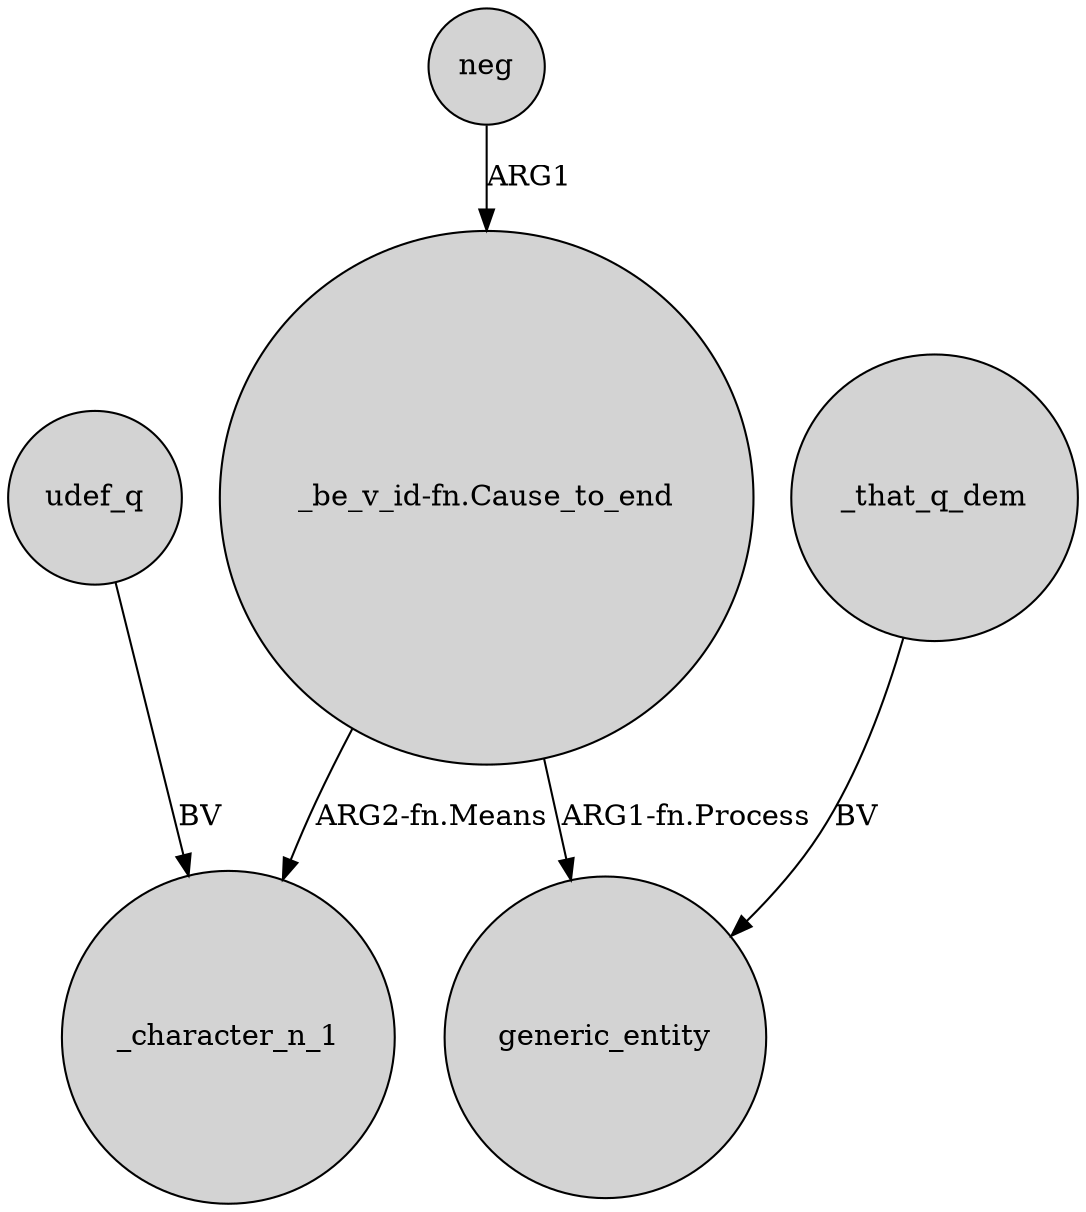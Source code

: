 digraph {
	node [shape=circle style=filled]
	"_be_v_id-fn.Cause_to_end" -> _character_n_1 [label="ARG2-fn.Means"]
	udef_q -> _character_n_1 [label=BV]
	"_be_v_id-fn.Cause_to_end" -> generic_entity [label="ARG1-fn.Process"]
	_that_q_dem -> generic_entity [label=BV]
	neg -> "_be_v_id-fn.Cause_to_end" [label=ARG1]
}
